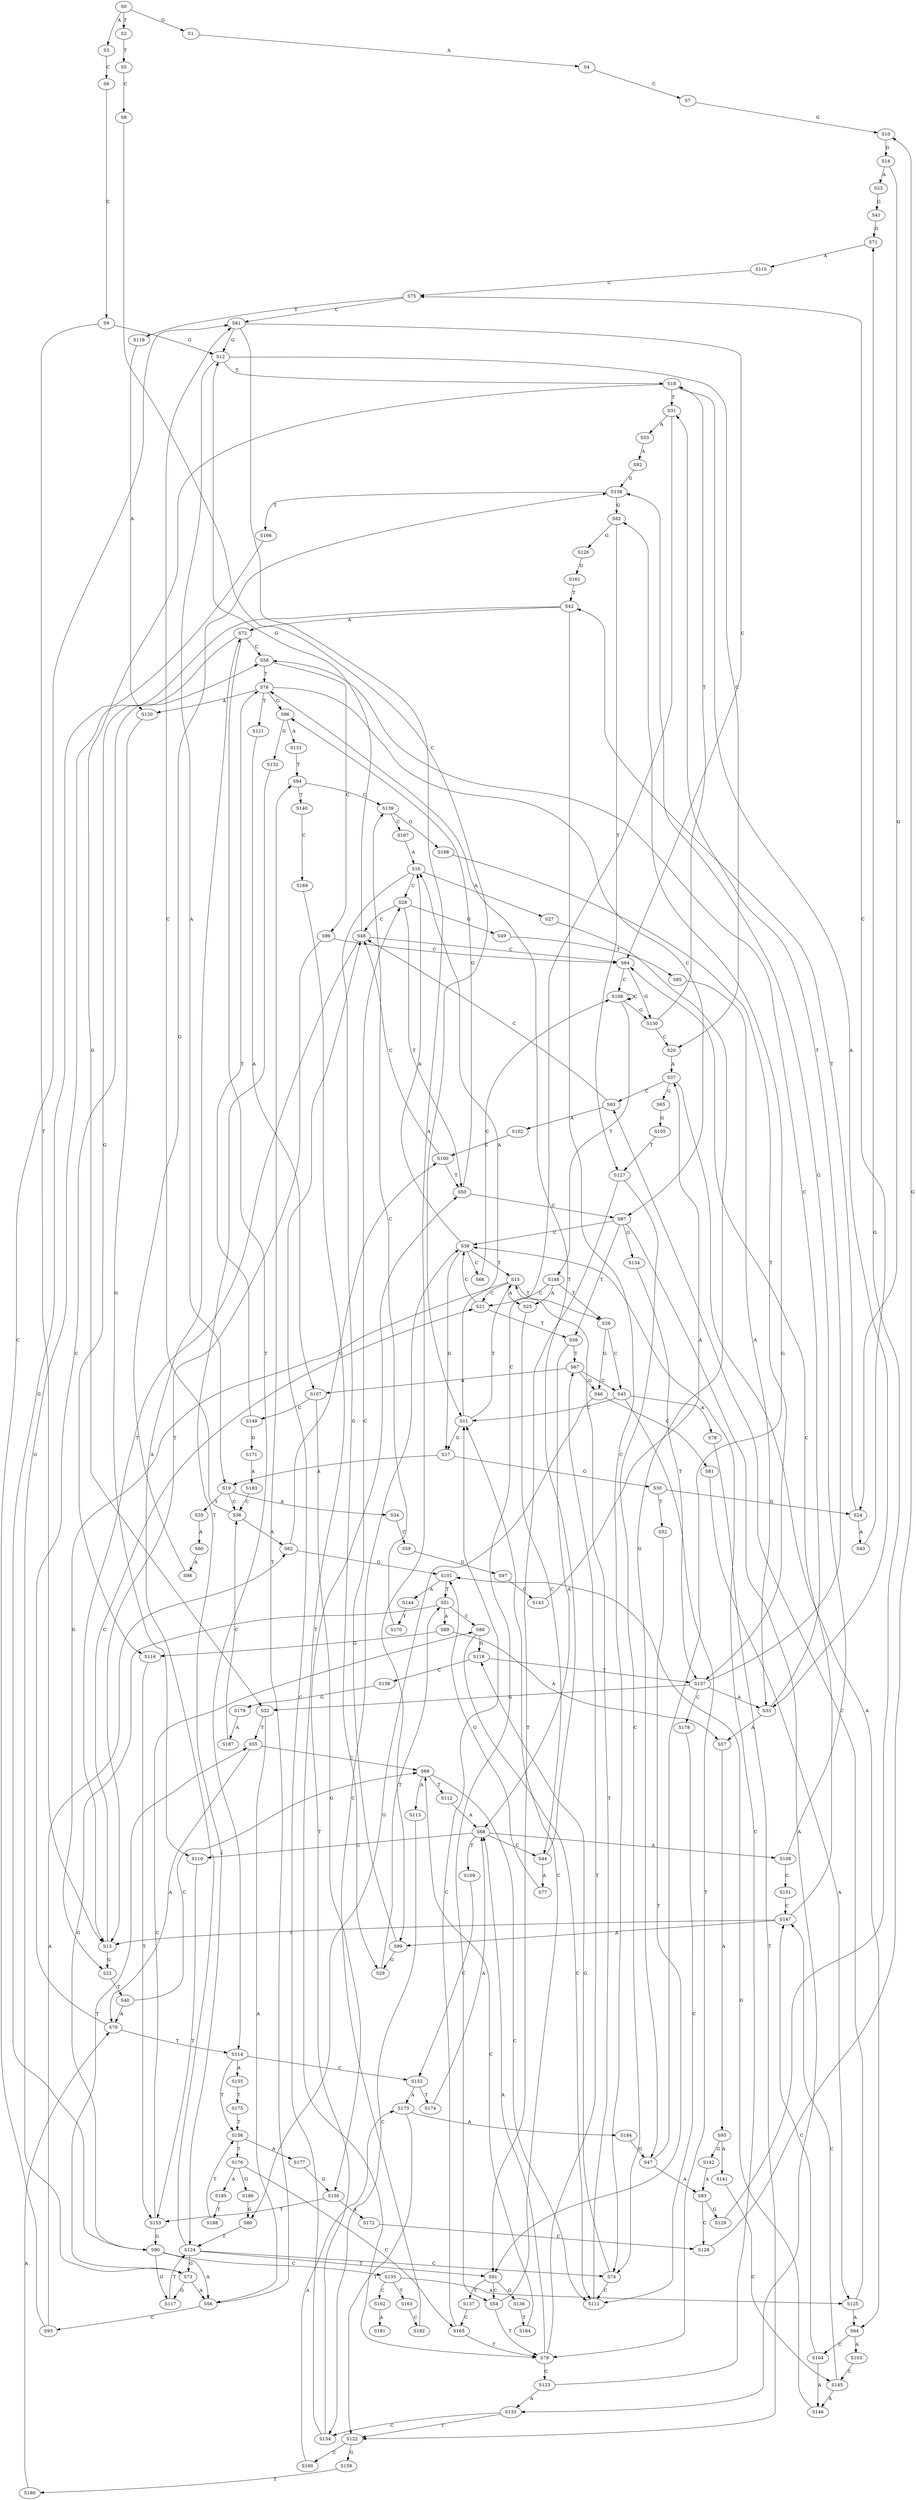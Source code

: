 strict digraph  {
	S0 -> S1 [ label = G ];
	S0 -> S2 [ label = T ];
	S0 -> S3 [ label = A ];
	S1 -> S4 [ label = A ];
	S2 -> S5 [ label = T ];
	S3 -> S6 [ label = C ];
	S4 -> S7 [ label = C ];
	S5 -> S8 [ label = C ];
	S6 -> S9 [ label = C ];
	S7 -> S10 [ label = G ];
	S8 -> S11 [ label = C ];
	S9 -> S12 [ label = G ];
	S9 -> S13 [ label = T ];
	S10 -> S14 [ label = G ];
	S11 -> S15 [ label = T ];
	S11 -> S16 [ label = A ];
	S11 -> S17 [ label = G ];
	S12 -> S18 [ label = T ];
	S12 -> S19 [ label = A ];
	S12 -> S20 [ label = C ];
	S13 -> S21 [ label = C ];
	S13 -> S22 [ label = G ];
	S14 -> S23 [ label = A ];
	S14 -> S24 [ label = G ];
	S15 -> S25 [ label = A ];
	S15 -> S26 [ label = T ];
	S15 -> S22 [ label = G ];
	S15 -> S21 [ label = C ];
	S16 -> S27 [ label = A ];
	S16 -> S28 [ label = C ];
	S16 -> S29 [ label = G ];
	S17 -> S30 [ label = G ];
	S17 -> S19 [ label = A ];
	S18 -> S31 [ label = T ];
	S18 -> S32 [ label = G ];
	S18 -> S33 [ label = A ];
	S19 -> S34 [ label = A ];
	S19 -> S35 [ label = T ];
	S19 -> S36 [ label = C ];
	S20 -> S37 [ label = A ];
	S21 -> S38 [ label = C ];
	S21 -> S39 [ label = T ];
	S22 -> S40 [ label = T ];
	S23 -> S41 [ label = G ];
	S24 -> S42 [ label = T ];
	S24 -> S43 [ label = A ];
	S25 -> S44 [ label = C ];
	S26 -> S45 [ label = C ];
	S26 -> S46 [ label = G ];
	S27 -> S47 [ label = G ];
	S28 -> S48 [ label = C ];
	S28 -> S49 [ label = G ];
	S28 -> S50 [ label = T ];
	S29 -> S51 [ label = T ];
	S30 -> S52 [ label = T ];
	S30 -> S24 [ label = G ];
	S31 -> S53 [ label = A ];
	S31 -> S54 [ label = C ];
	S32 -> S55 [ label = T ];
	S32 -> S56 [ label = A ];
	S33 -> S57 [ label = A ];
	S33 -> S58 [ label = C ];
	S34 -> S59 [ label = C ];
	S35 -> S60 [ label = A ];
	S36 -> S61 [ label = C ];
	S36 -> S62 [ label = A ];
	S37 -> S63 [ label = C ];
	S37 -> S64 [ label = A ];
	S37 -> S65 [ label = G ];
	S38 -> S16 [ label = A ];
	S38 -> S17 [ label = G ];
	S38 -> S15 [ label = T ];
	S38 -> S66 [ label = C ];
	S39 -> S67 [ label = T ];
	S39 -> S68 [ label = A ];
	S40 -> S69 [ label = C ];
	S40 -> S70 [ label = A ];
	S41 -> S71 [ label = G ];
	S42 -> S72 [ label = A ];
	S42 -> S73 [ label = G ];
	S42 -> S74 [ label = C ];
	S43 -> S75 [ label = C ];
	S44 -> S76 [ label = T ];
	S44 -> S77 [ label = A ];
	S45 -> S78 [ label = A ];
	S45 -> S11 [ label = C ];
	S45 -> S79 [ label = T ];
	S46 -> S80 [ label = G ];
	S46 -> S81 [ label = C ];
	S47 -> S82 [ label = G ];
	S47 -> S83 [ label = A ];
	S48 -> S12 [ label = G ];
	S48 -> S13 [ label = T ];
	S48 -> S84 [ label = C ];
	S49 -> S85 [ label = T ];
	S50 -> S86 [ label = G ];
	S50 -> S87 [ label = C ];
	S51 -> S88 [ label = C ];
	S51 -> S89 [ label = A ];
	S51 -> S90 [ label = G ];
	S52 -> S91 [ label = T ];
	S53 -> S92 [ label = A ];
	S54 -> S11 [ label = C ];
	S54 -> S79 [ label = T ];
	S55 -> S70 [ label = A ];
	S55 -> S69 [ label = C ];
	S56 -> S93 [ label = C ];
	S56 -> S94 [ label = T ];
	S57 -> S95 [ label = A ];
	S58 -> S76 [ label = T ];
	S58 -> S96 [ label = C ];
	S59 -> S97 [ label = G ];
	S60 -> S98 [ label = A ];
	S61 -> S84 [ label = C ];
	S61 -> S99 [ label = A ];
	S61 -> S12 [ label = G ];
	S62 -> S100 [ label = C ];
	S62 -> S101 [ label = G ];
	S63 -> S102 [ label = A ];
	S63 -> S48 [ label = C ];
	S64 -> S103 [ label = A ];
	S64 -> S104 [ label = C ];
	S65 -> S105 [ label = G ];
	S66 -> S106 [ label = C ];
	S67 -> S46 [ label = G ];
	S67 -> S45 [ label = C ];
	S67 -> S107 [ label = A ];
	S68 -> S108 [ label = A ];
	S68 -> S109 [ label = T ];
	S68 -> S110 [ label = G ];
	S68 -> S44 [ label = C ];
	S69 -> S111 [ label = C ];
	S69 -> S112 [ label = T ];
	S69 -> S113 [ label = A ];
	S70 -> S58 [ label = C ];
	S70 -> S114 [ label = T ];
	S71 -> S115 [ label = A ];
	S72 -> S116 [ label = G ];
	S72 -> S58 [ label = C ];
	S72 -> S114 [ label = T ];
	S73 -> S55 [ label = T ];
	S73 -> S56 [ label = A ];
	S73 -> S117 [ label = G ];
	S74 -> S118 [ label = G ];
	S74 -> S111 [ label = C ];
	S75 -> S61 [ label = C ];
	S75 -> S119 [ label = T ];
	S76 -> S86 [ label = G ];
	S76 -> S120 [ label = A ];
	S76 -> S87 [ label = C ];
	S76 -> S121 [ label = T ];
	S77 -> S101 [ label = G ];
	S78 -> S122 [ label = T ];
	S79 -> S123 [ label = C ];
	S79 -> S68 [ label = A ];
	S79 -> S67 [ label = T ];
	S80 -> S124 [ label = T ];
	S81 -> S125 [ label = A ];
	S82 -> S126 [ label = G ];
	S82 -> S127 [ label = T ];
	S83 -> S128 [ label = C ];
	S83 -> S129 [ label = G ];
	S84 -> S130 [ label = G ];
	S84 -> S106 [ label = C ];
	S85 -> S33 [ label = A ];
	S86 -> S131 [ label = A ];
	S86 -> S132 [ label = G ];
	S87 -> S38 [ label = C ];
	S87 -> S133 [ label = A ];
	S87 -> S39 [ label = T ];
	S87 -> S134 [ label = G ];
	S88 -> S111 [ label = C ];
	S88 -> S118 [ label = G ];
	S89 -> S116 [ label = G ];
	S89 -> S57 [ label = A ];
	S90 -> S135 [ label = C ];
	S90 -> S117 [ label = G ];
	S90 -> S56 [ label = A ];
	S91 -> S136 [ label = G ];
	S91 -> S54 [ label = C ];
	S91 -> S137 [ label = T ];
	S92 -> S138 [ label = G ];
	S93 -> S61 [ label = C ];
	S93 -> S62 [ label = A ];
	S94 -> S139 [ label = C ];
	S94 -> S140 [ label = T ];
	S95 -> S141 [ label = A ];
	S95 -> S142 [ label = G ];
	S96 -> S84 [ label = C ];
	S96 -> S13 [ label = T ];
	S97 -> S143 [ label = C ];
	S98 -> S138 [ label = G ];
	S99 -> S29 [ label = G ];
	S99 -> S28 [ label = C ];
	S100 -> S48 [ label = C ];
	S100 -> S50 [ label = T ];
	S101 -> S51 [ label = T ];
	S101 -> S144 [ label = A ];
	S102 -> S100 [ label = C ];
	S103 -> S145 [ label = C ];
	S104 -> S146 [ label = A ];
	S104 -> S147 [ label = C ];
	S105 -> S127 [ label = T ];
	S106 -> S148 [ label = T ];
	S106 -> S106 [ label = C ];
	S106 -> S130 [ label = G ];
	S107 -> S149 [ label = C ];
	S107 -> S150 [ label = G ];
	S108 -> S151 [ label = C ];
	S108 -> S138 [ label = G ];
	S109 -> S152 [ label = C ];
	S110 -> S153 [ label = T ];
	S111 -> S15 [ label = T ];
	S112 -> S68 [ label = A ];
	S113 -> S154 [ label = C ];
	S114 -> S155 [ label = A ];
	S114 -> S152 [ label = C ];
	S114 -> S156 [ label = T ];
	S115 -> S75 [ label = C ];
	S116 -> S153 [ label = T ];
	S117 -> S124 [ label = T ];
	S118 -> S157 [ label = T ];
	S118 -> S158 [ label = C ];
	S119 -> S120 [ label = A ];
	S120 -> S110 [ label = G ];
	S121 -> S107 [ label = A ];
	S122 -> S159 [ label = G ];
	S122 -> S160 [ label = C ];
	S123 -> S38 [ label = C ];
	S123 -> S133 [ label = A ];
	S124 -> S91 [ label = T ];
	S124 -> S72 [ label = A ];
	S124 -> S73 [ label = G ];
	S124 -> S74 [ label = C ];
	S125 -> S63 [ label = C ];
	S125 -> S64 [ label = A ];
	S126 -> S161 [ label = G ];
	S127 -> S91 [ label = T ];
	S127 -> S74 [ label = C ];
	S128 -> S10 [ label = G ];
	S129 -> S71 [ label = G ];
	S130 -> S20 [ label = C ];
	S130 -> S18 [ label = T ];
	S131 -> S94 [ label = T ];
	S132 -> S124 [ label = T ];
	S133 -> S122 [ label = T ];
	S133 -> S154 [ label = C ];
	S134 -> S157 [ label = T ];
	S135 -> S162 [ label = C ];
	S135 -> S125 [ label = A ];
	S135 -> S163 [ label = T ];
	S136 -> S164 [ label = T ];
	S137 -> S165 [ label = C ];
	S138 -> S166 [ label = T ];
	S138 -> S82 [ label = G ];
	S139 -> S167 [ label = C ];
	S139 -> S168 [ label = G ];
	S140 -> S169 [ label = C ];
	S141 -> S145 [ label = C ];
	S142 -> S83 [ label = A ];
	S143 -> S37 [ label = A ];
	S144 -> S170 [ label = T ];
	S145 -> S147 [ label = C ];
	S145 -> S146 [ label = A ];
	S146 -> S101 [ label = G ];
	S147 -> S99 [ label = A ];
	S147 -> S84 [ label = C ];
	S147 -> S13 [ label = T ];
	S148 -> S21 [ label = C ];
	S148 -> S25 [ label = A ];
	S148 -> S26 [ label = T ];
	S149 -> S171 [ label = G ];
	S149 -> S76 [ label = T ];
	S150 -> S153 [ label = T ];
	S150 -> S172 [ label = A ];
	S151 -> S147 [ label = C ];
	S152 -> S173 [ label = A ];
	S152 -> S174 [ label = T ];
	S153 -> S90 [ label = G ];
	S153 -> S88 [ label = C ];
	S154 -> S50 [ label = T ];
	S154 -> S48 [ label = C ];
	S155 -> S175 [ label = T ];
	S156 -> S176 [ label = T ];
	S156 -> S177 [ label = A ];
	S157 -> S33 [ label = A ];
	S157 -> S32 [ label = G ];
	S157 -> S31 [ label = T ];
	S157 -> S178 [ label = C ];
	S158 -> S179 [ label = G ];
	S159 -> S180 [ label = T ];
	S160 -> S173 [ label = A ];
	S161 -> S42 [ label = T ];
	S162 -> S181 [ label = A ];
	S163 -> S182 [ label = C ];
	S164 -> S69 [ label = C ];
	S165 -> S11 [ label = C ];
	S165 -> S79 [ label = T ];
	S166 -> S90 [ label = G ];
	S167 -> S16 [ label = A ];
	S168 -> S157 [ label = T ];
	S169 -> S79 [ label = T ];
	S170 -> S139 [ label = C ];
	S171 -> S183 [ label = A ];
	S172 -> S128 [ label = C ];
	S173 -> S122 [ label = T ];
	S173 -> S184 [ label = A ];
	S174 -> S68 [ label = A ];
	S175 -> S156 [ label = T ];
	S176 -> S165 [ label = C ];
	S176 -> S185 [ label = A ];
	S176 -> S186 [ label = G ];
	S177 -> S150 [ label = G ];
	S178 -> S111 [ label = C ];
	S179 -> S187 [ label = A ];
	S180 -> S70 [ label = A ];
	S182 -> S38 [ label = C ];
	S183 -> S36 [ label = C ];
	S184 -> S47 [ label = G ];
	S185 -> S188 [ label = T ];
	S186 -> S80 [ label = G ];
	S187 -> S36 [ label = C ];
	S188 -> S156 [ label = T ];
}
